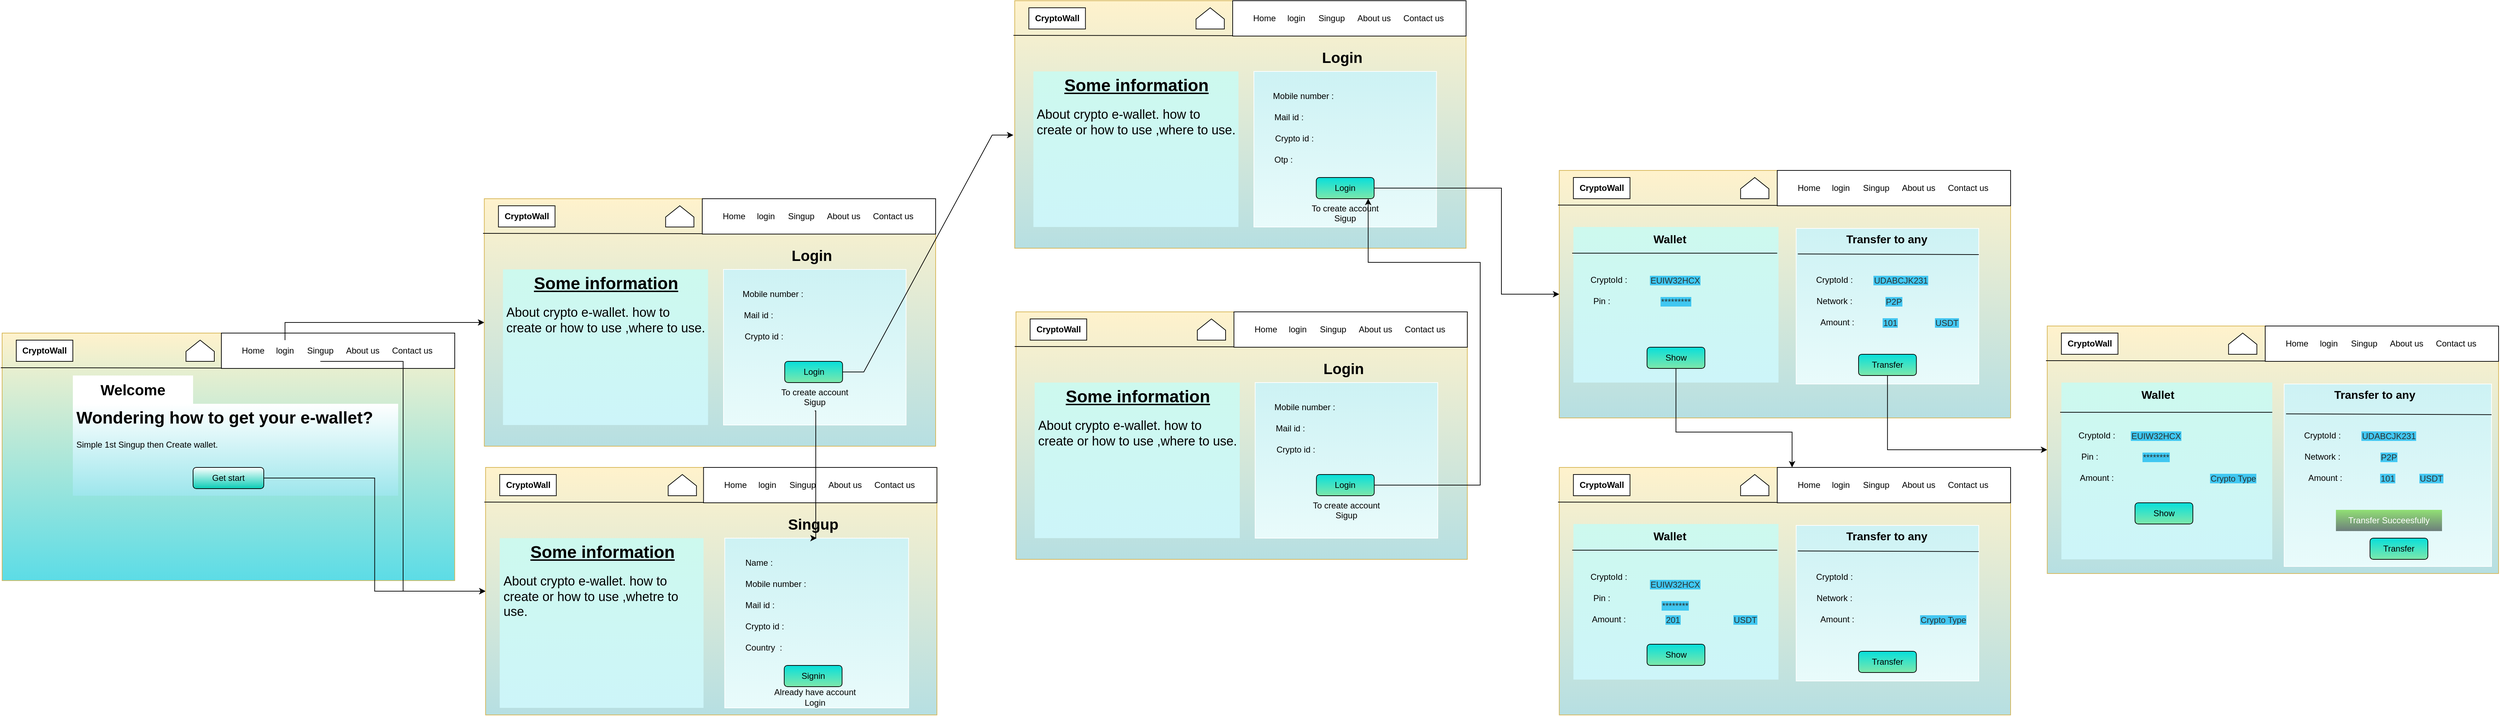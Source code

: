 <mxfile version="21.8.2" type="device">
  <diagram name="Page-1" id="EnGXLHo2R4lTA_jcXcus">
    <mxGraphModel dx="1152" dy="1788" grid="1" gridSize="10" guides="1" tooltips="1" connect="1" arrows="1" fold="1" page="1" pageScale="1" pageWidth="850" pageHeight="1100" background="#ffffff" math="0" shadow="0">
      <root>
        <mxCell id="0" />
        <mxCell id="1" parent="0" />
        <mxCell id="sG9W1Nn58OFG4seVG1Zx-1" value="" style="rounded=0;whiteSpace=wrap;html=1;fillColor=#fff2cc;strokeColor=#d6b656;fontStyle=1;gradientColor=#5cdce6;" parent="1" vertex="1">
          <mxGeometry x="80" y="40" width="640" height="350" as="geometry" />
        </mxCell>
        <mxCell id="sG9W1Nn58OFG4seVG1Zx-2" value="" style="endArrow=none;html=1;rounded=0;exitX=1.003;exitY=0.144;exitDx=0;exitDy=0;exitPerimeter=0;entryX=-0.003;entryY=0.141;entryDx=0;entryDy=0;entryPerimeter=0;" parent="1" edge="1">
          <mxGeometry width="50" height="50" relative="1" as="geometry">
            <mxPoint x="681.8" y="89.96" as="sourcePoint" />
            <mxPoint x="78.2" y="88.94" as="targetPoint" />
          </mxGeometry>
        </mxCell>
        <mxCell id="sG9W1Nn58OFG4seVG1Zx-3" value="" style="rounded=0;html=1;labelBackgroundColor=#96d3ee;" parent="1" vertex="1">
          <mxGeometry x="100" y="50" width="80" height="30" as="geometry" />
        </mxCell>
        <mxCell id="sG9W1Nn58OFG4seVG1Zx-7" value="CryptoWall" style="text;html=1;strokeColor=none;fillColor=none;align=center;verticalAlign=middle;whiteSpace=wrap;rounded=0;fontStyle=1;labelBackgroundColor=none;" parent="1" vertex="1">
          <mxGeometry x="110" y="50" width="60" height="30" as="geometry" />
        </mxCell>
        <mxCell id="sG9W1Nn58OFG4seVG1Zx-19" value="&lt;font style=&quot;font-size: 21px;&quot;&gt;Welcome&lt;/font&gt;" style="text;html=1;strokeColor=none;fillColor=#ffffff;align=center;verticalAlign=middle;whiteSpace=wrap;rounded=0;fontStyle=1" parent="1" vertex="1">
          <mxGeometry x="180" y="100" width="170" height="40" as="geometry" />
        </mxCell>
        <mxCell id="sG9W1Nn58OFG4seVG1Zx-20" value="" style="endArrow=none;html=1;rounded=0;entryX=0;entryY=0;entryDx=0;entryDy=0;exitX=-0.15;exitY=1.333;exitDx=0;exitDy=0;exitPerimeter=0;" parent="1" source="sG9W1Nn58OFG4seVG1Zx-12" target="sG9W1Nn58OFG4seVG1Zx-22" edge="1">
          <mxGeometry width="50" height="50" relative="1" as="geometry">
            <mxPoint x="440" y="190" as="sourcePoint" />
            <mxPoint x="414.4" y="41.05" as="targetPoint" />
          </mxGeometry>
        </mxCell>
        <mxCell id="sG9W1Nn58OFG4seVG1Zx-22" value="" style="rounded=0;whiteSpace=wrap;html=1;" parent="1" vertex="1">
          <mxGeometry x="390" y="40" width="330" height="50" as="geometry" />
        </mxCell>
        <mxCell id="sG9W1Nn58OFG4seVG1Zx-12" value="Home" style="text;html=1;strokeColor=none;fillColor=none;align=center;verticalAlign=middle;whiteSpace=wrap;rounded=0;" parent="1" vertex="1">
          <mxGeometry x="405" y="50" width="60" height="30" as="geometry" />
        </mxCell>
        <mxCell id="mrvA4lwMwm_4txeW7Z3V-27" style="edgeStyle=orthogonalEdgeStyle;rounded=0;orthogonalLoop=1;jettySize=auto;html=1;exitX=0.5;exitY=0;exitDx=0;exitDy=0;entryX=0;entryY=0.5;entryDx=0;entryDy=0;" parent="1" source="sG9W1Nn58OFG4seVG1Zx-5" target="mrvA4lwMwm_4txeW7Z3V-4" edge="1">
          <mxGeometry relative="1" as="geometry" />
        </mxCell>
        <mxCell id="sG9W1Nn58OFG4seVG1Zx-5" value="login" style="text;html=1;strokeColor=none;fillColor=none;align=center;verticalAlign=middle;whiteSpace=wrap;rounded=0;" parent="1" vertex="1">
          <mxGeometry x="450" y="50" width="60" height="30" as="geometry" />
        </mxCell>
        <mxCell id="mrvA4lwMwm_4txeW7Z3V-30" style="edgeStyle=elbowEdgeStyle;rounded=0;orthogonalLoop=1;jettySize=auto;html=1;exitX=0.5;exitY=1;exitDx=0;exitDy=0;entryX=0;entryY=0.5;entryDx=0;entryDy=0;" parent="1" source="sG9W1Nn58OFG4seVG1Zx-6" target="sG9W1Nn58OFG4seVG1Zx-26" edge="1">
          <mxGeometry relative="1" as="geometry" />
        </mxCell>
        <mxCell id="sG9W1Nn58OFG4seVG1Zx-6" value="Singup" style="text;html=1;strokeColor=none;fillColor=none;align=center;verticalAlign=middle;whiteSpace=wrap;rounded=0;" parent="1" vertex="1">
          <mxGeometry x="500" y="50" width="60" height="30" as="geometry" />
        </mxCell>
        <mxCell id="sG9W1Nn58OFG4seVG1Zx-9" value="About us" style="text;html=1;strokeColor=none;fillColor=none;align=center;verticalAlign=middle;whiteSpace=wrap;rounded=0;" parent="1" vertex="1">
          <mxGeometry x="560" y="50" width="60" height="30" as="geometry" />
        </mxCell>
        <mxCell id="sG9W1Nn58OFG4seVG1Zx-11" value="Contact us" style="text;html=1;strokeColor=none;fillColor=none;align=center;verticalAlign=middle;whiteSpace=wrap;rounded=0;" parent="1" vertex="1">
          <mxGeometry x="630" y="50" width="60" height="30" as="geometry" />
        </mxCell>
        <mxCell id="sG9W1Nn58OFG4seVG1Zx-14" value="&lt;h1 style=&quot;border-color: var(--border-color);&quot;&gt;Wondering how to get your e-wallet?&lt;/h1&gt;&lt;div&gt;Simple 1st Singup then Create wallet.&lt;/div&gt;&lt;div&gt;&lt;br&gt;&lt;/div&gt;&lt;div&gt;&lt;span style=&quot;white-space: pre;&quot;&gt;&#x9;&lt;/span&gt;&lt;span style=&quot;white-space: pre;&quot;&gt;&#x9;&lt;/span&gt;&lt;span style=&quot;white-space: pre;&quot;&gt;&#x9;&lt;/span&gt;&lt;span style=&quot;white-space: pre;&quot;&gt;&#x9;&lt;/span&gt;&lt;span style=&quot;white-space: pre;&quot;&gt;&#x9;&lt;/span&gt;&lt;span style=&quot;white-space: pre;&quot;&gt;&#x9;&lt;/span&gt;&lt;br&gt;&lt;/div&gt;" style="text;html=1;spacing=5;spacingTop=-20;whiteSpace=wrap;overflow=hidden;rounded=0;fillColor=default;gradientColor=#9de6ec;" parent="1" vertex="1">
          <mxGeometry x="180" y="140" width="460" height="130" as="geometry" />
        </mxCell>
        <mxCell id="mrvA4lwMwm_4txeW7Z3V-3" style="edgeStyle=orthogonalEdgeStyle;rounded=0;orthogonalLoop=1;jettySize=auto;html=1;exitX=1;exitY=0.5;exitDx=0;exitDy=0;entryX=0;entryY=0.5;entryDx=0;entryDy=0;" parent="1" source="sG9W1Nn58OFG4seVG1Zx-23" target="sG9W1Nn58OFG4seVG1Zx-26" edge="1">
          <mxGeometry relative="1" as="geometry" />
        </mxCell>
        <mxCell id="sG9W1Nn58OFG4seVG1Zx-23" value="Get start" style="rounded=1;whiteSpace=wrap;html=1;gradientColor=#0acdb6;" parent="1" vertex="1">
          <mxGeometry x="350" y="230" width="100" height="30" as="geometry" />
        </mxCell>
        <mxCell id="sG9W1Nn58OFG4seVG1Zx-26" value="" style="rounded=0;whiteSpace=wrap;html=1;fillColor=#fff2cc;strokeColor=#d6b656;fontStyle=1;gradientColor=#b6dfe2;" parent="1" vertex="1">
          <mxGeometry x="763.6" y="230" width="638.2" height="350" as="geometry" />
        </mxCell>
        <mxCell id="sG9W1Nn58OFG4seVG1Zx-27" value="" style="endArrow=none;html=1;rounded=0;exitX=1.003;exitY=0.144;exitDx=0;exitDy=0;exitPerimeter=0;entryX=-0.003;entryY=0.141;entryDx=0;entryDy=0;entryPerimeter=0;" parent="1" edge="1">
          <mxGeometry width="50" height="50" relative="1" as="geometry">
            <mxPoint x="1365.4" y="279.96" as="sourcePoint" />
            <mxPoint x="761.8" y="278.94" as="targetPoint" />
          </mxGeometry>
        </mxCell>
        <mxCell id="sG9W1Nn58OFG4seVG1Zx-28" value="" style="rounded=0;html=1;labelBackgroundColor=#96d3ee;" parent="1" vertex="1">
          <mxGeometry x="783.6" y="240" width="80" height="30" as="geometry" />
        </mxCell>
        <mxCell id="sG9W1Nn58OFG4seVG1Zx-29" value="CryptoWall" style="text;html=1;strokeColor=none;fillColor=none;align=center;verticalAlign=middle;whiteSpace=wrap;rounded=0;fontStyle=1;labelBackgroundColor=none;" parent="1" vertex="1">
          <mxGeometry x="793.6" y="240" width="60" height="30" as="geometry" />
        </mxCell>
        <mxCell id="sG9W1Nn58OFG4seVG1Zx-30" value="&lt;font style=&quot;font-size: 21px;&quot;&gt;Singup&lt;/font&gt;" style="text;html=1;strokeColor=none;fillColor=none;align=center;verticalAlign=middle;whiteSpace=wrap;rounded=0;fontStyle=1;gradientColor=#CCE5FF;" parent="1" vertex="1">
          <mxGeometry x="1161.8" y="290" width="130" height="40" as="geometry" />
        </mxCell>
        <mxCell id="sG9W1Nn58OFG4seVG1Zx-31" value="" style="endArrow=none;html=1;rounded=0;entryX=0;entryY=0;entryDx=0;entryDy=0;exitX=-0.15;exitY=1.333;exitDx=0;exitDy=0;exitPerimeter=0;" parent="1" source="sG9W1Nn58OFG4seVG1Zx-33" target="sG9W1Nn58OFG4seVG1Zx-32" edge="1">
          <mxGeometry width="50" height="50" relative="1" as="geometry">
            <mxPoint x="1121.8" y="380" as="sourcePoint" />
            <mxPoint x="1095.372" y="231.05" as="targetPoint" />
          </mxGeometry>
        </mxCell>
        <mxCell id="sG9W1Nn58OFG4seVG1Zx-32" value="" style="rounded=0;whiteSpace=wrap;html=1;" parent="1" vertex="1">
          <mxGeometry x="1071.8" y="230" width="330" height="50" as="geometry" />
        </mxCell>
        <mxCell id="sG9W1Nn58OFG4seVG1Zx-33" value="Home" style="text;html=1;strokeColor=none;fillColor=none;align=center;verticalAlign=middle;whiteSpace=wrap;rounded=0;" parent="1" vertex="1">
          <mxGeometry x="1086.8" y="240" width="60" height="30" as="geometry" />
        </mxCell>
        <mxCell id="sG9W1Nn58OFG4seVG1Zx-34" value="login" style="text;html=1;strokeColor=none;fillColor=none;align=center;verticalAlign=middle;whiteSpace=wrap;rounded=0;" parent="1" vertex="1">
          <mxGeometry x="1131.8" y="240" width="60" height="30" as="geometry" />
        </mxCell>
        <mxCell id="sG9W1Nn58OFG4seVG1Zx-35" value="Singup" style="text;html=1;strokeColor=none;fillColor=none;align=center;verticalAlign=middle;whiteSpace=wrap;rounded=0;" parent="1" vertex="1">
          <mxGeometry x="1181.8" y="240" width="60" height="30" as="geometry" />
        </mxCell>
        <mxCell id="sG9W1Nn58OFG4seVG1Zx-36" value="About us" style="text;html=1;strokeColor=none;fillColor=none;align=center;verticalAlign=middle;whiteSpace=wrap;rounded=0;" parent="1" vertex="1">
          <mxGeometry x="1241.8" y="240" width="60" height="30" as="geometry" />
        </mxCell>
        <mxCell id="sG9W1Nn58OFG4seVG1Zx-37" value="Contact us" style="text;html=1;strokeColor=none;fillColor=none;align=center;verticalAlign=middle;whiteSpace=wrap;rounded=0;" parent="1" vertex="1">
          <mxGeometry x="1311.8" y="240" width="60" height="30" as="geometry" />
        </mxCell>
        <mxCell id="sG9W1Nn58OFG4seVG1Zx-38" value="&lt;h1 style=&quot;text-align: center; border-color: var(--border-color);&quot;&gt;&lt;u&gt;Some information&lt;/u&gt;&lt;/h1&gt;&lt;div&gt;&lt;font style=&quot;font-size: 18px;&quot;&gt;About crypto e-wallet. how to create or how to use ,whetre to use.&lt;/font&gt;&lt;/div&gt;" style="text;html=1;spacing=5;spacingTop=-20;whiteSpace=wrap;overflow=hidden;rounded=0;fillColor=#cdf9ee;gradientColor=#cdf5f9;align=left;" parent="1" vertex="1">
          <mxGeometry x="783.6" y="330" width="288.2" height="240" as="geometry" />
        </mxCell>
        <mxCell id="sG9W1Nn58OFG4seVG1Zx-41" value="" style="rounded=0;whiteSpace=wrap;html=1;gradientColor=#e9fbfb;fillColor=#cdf2f4;strokeColor=#ffffff;" parent="1" vertex="1">
          <mxGeometry x="1101.8" y="330" width="260" height="240" as="geometry" />
        </mxCell>
        <mxCell id="sG9W1Nn58OFG4seVG1Zx-42" value="Name :" style="text;html=1;strokeColor=none;fillColor=none;align=left;verticalAlign=middle;whiteSpace=wrap;rounded=0;" parent="1" vertex="1">
          <mxGeometry x="1128.6" y="350" width="60" height="30" as="geometry" />
        </mxCell>
        <mxCell id="sG9W1Nn58OFG4seVG1Zx-48" value="Mobile number :" style="text;html=1;strokeColor=none;fillColor=none;align=center;verticalAlign=middle;whiteSpace=wrap;rounded=0;" parent="1" vertex="1">
          <mxGeometry x="1128.6" y="380" width="90" height="30" as="geometry" />
        </mxCell>
        <mxCell id="sG9W1Nn58OFG4seVG1Zx-49" value="Mail id :" style="text;html=1;strokeColor=none;fillColor=none;align=left;verticalAlign=middle;whiteSpace=wrap;rounded=0;" parent="1" vertex="1">
          <mxGeometry x="1128.6" y="410" width="60" height="30" as="geometry" />
        </mxCell>
        <mxCell id="sG9W1Nn58OFG4seVG1Zx-50" value="Crypto id :" style="text;html=1;strokeColor=none;fillColor=none;align=left;verticalAlign=middle;whiteSpace=wrap;rounded=0;" parent="1" vertex="1">
          <mxGeometry x="1128.6" y="440" width="60" height="30" as="geometry" />
        </mxCell>
        <mxCell id="sG9W1Nn58OFG4seVG1Zx-51" value="Country&amp;nbsp; :" style="text;html=1;strokeColor=none;fillColor=none;align=left;verticalAlign=middle;whiteSpace=wrap;rounded=0;" parent="1" vertex="1">
          <mxGeometry x="1128.6" y="470" width="60" height="30" as="geometry" />
        </mxCell>
        <mxCell id="sG9W1Nn58OFG4seVG1Zx-52" value="Signin" style="rounded=1;whiteSpace=wrap;html=1;fillColor=#07dfdb;gradientColor=#7de8ab;" parent="1" vertex="1">
          <mxGeometry x="1185.9" y="510" width="81.8" height="30" as="geometry" />
        </mxCell>
        <mxCell id="mrvA4lwMwm_4txeW7Z3V-1" value="Already have account&lt;br&gt;Login" style="text;html=1;strokeColor=none;fillColor=none;align=center;verticalAlign=middle;whiteSpace=wrap;rounded=0;" parent="1" vertex="1">
          <mxGeometry x="1146.8" y="540" width="165" height="30" as="geometry" />
        </mxCell>
        <mxCell id="mrvA4lwMwm_4txeW7Z3V-4" value="" style="rounded=0;whiteSpace=wrap;html=1;fillColor=#fff2cc;strokeColor=#d6b656;fontStyle=1;gradientColor=#b6dfe2;" parent="1" vertex="1">
          <mxGeometry x="761.8" y="-150" width="638.2" height="350" as="geometry" />
        </mxCell>
        <mxCell id="mrvA4lwMwm_4txeW7Z3V-5" value="" style="endArrow=none;html=1;rounded=0;exitX=1.003;exitY=0.144;exitDx=0;exitDy=0;exitPerimeter=0;entryX=-0.003;entryY=0.141;entryDx=0;entryDy=0;entryPerimeter=0;" parent="1" edge="1">
          <mxGeometry width="50" height="50" relative="1" as="geometry">
            <mxPoint x="1363.6" y="-100.04" as="sourcePoint" />
            <mxPoint x="760" y="-101.06" as="targetPoint" />
          </mxGeometry>
        </mxCell>
        <mxCell id="mrvA4lwMwm_4txeW7Z3V-6" value="" style="rounded=0;html=1;labelBackgroundColor=#96d3ee;" parent="1" vertex="1">
          <mxGeometry x="781.8" y="-140" width="80" height="30" as="geometry" />
        </mxCell>
        <mxCell id="mrvA4lwMwm_4txeW7Z3V-7" value="CryptoWall" style="text;html=1;strokeColor=none;fillColor=none;align=center;verticalAlign=middle;whiteSpace=wrap;rounded=0;fontStyle=1;labelBackgroundColor=none;" parent="1" vertex="1">
          <mxGeometry x="791.8" y="-140" width="60" height="30" as="geometry" />
        </mxCell>
        <mxCell id="mrvA4lwMwm_4txeW7Z3V-8" value="&lt;font style=&quot;font-size: 21px;&quot;&gt;Login&lt;/font&gt;" style="text;html=1;strokeColor=none;fillColor=none;align=center;verticalAlign=middle;whiteSpace=wrap;rounded=0;fontStyle=1;gradientColor=#CCE5FF;" parent="1" vertex="1">
          <mxGeometry x="1160" y="-90" width="130" height="40" as="geometry" />
        </mxCell>
        <mxCell id="mrvA4lwMwm_4txeW7Z3V-9" value="" style="endArrow=none;html=1;rounded=0;entryX=0;entryY=0;entryDx=0;entryDy=0;exitX=-0.15;exitY=1.333;exitDx=0;exitDy=0;exitPerimeter=0;" parent="1" source="mrvA4lwMwm_4txeW7Z3V-11" target="mrvA4lwMwm_4txeW7Z3V-10" edge="1">
          <mxGeometry width="50" height="50" relative="1" as="geometry">
            <mxPoint x="1120" as="sourcePoint" />
            <mxPoint x="1093.572" y="-148.95" as="targetPoint" />
          </mxGeometry>
        </mxCell>
        <mxCell id="mrvA4lwMwm_4txeW7Z3V-10" value="" style="rounded=0;whiteSpace=wrap;html=1;" parent="1" vertex="1">
          <mxGeometry x="1070" y="-150" width="330" height="50" as="geometry" />
        </mxCell>
        <mxCell id="mrvA4lwMwm_4txeW7Z3V-11" value="Home" style="text;html=1;strokeColor=none;fillColor=none;align=center;verticalAlign=middle;whiteSpace=wrap;rounded=0;" parent="1" vertex="1">
          <mxGeometry x="1085" y="-140" width="60" height="30" as="geometry" />
        </mxCell>
        <mxCell id="mrvA4lwMwm_4txeW7Z3V-12" value="login" style="text;html=1;strokeColor=none;fillColor=none;align=center;verticalAlign=middle;whiteSpace=wrap;rounded=0;" parent="1" vertex="1">
          <mxGeometry x="1130" y="-140" width="60" height="30" as="geometry" />
        </mxCell>
        <mxCell id="mrvA4lwMwm_4txeW7Z3V-13" value="Singup" style="text;html=1;strokeColor=none;fillColor=none;align=center;verticalAlign=middle;whiteSpace=wrap;rounded=0;" parent="1" vertex="1">
          <mxGeometry x="1180" y="-140" width="60" height="30" as="geometry" />
        </mxCell>
        <mxCell id="mrvA4lwMwm_4txeW7Z3V-14" value="About us" style="text;html=1;strokeColor=none;fillColor=none;align=center;verticalAlign=middle;whiteSpace=wrap;rounded=0;" parent="1" vertex="1">
          <mxGeometry x="1240" y="-140" width="60" height="30" as="geometry" />
        </mxCell>
        <mxCell id="mrvA4lwMwm_4txeW7Z3V-15" value="Contact us" style="text;html=1;strokeColor=none;fillColor=none;align=center;verticalAlign=middle;whiteSpace=wrap;rounded=0;" parent="1" vertex="1">
          <mxGeometry x="1310" y="-140" width="60" height="30" as="geometry" />
        </mxCell>
        <mxCell id="mrvA4lwMwm_4txeW7Z3V-16" value="&lt;h1 style=&quot;text-align: center; border-color: var(--border-color);&quot;&gt;&lt;u&gt;Some information&lt;/u&gt;&lt;/h1&gt;&lt;div&gt;&lt;font style=&quot;font-size: 18px;&quot;&gt;About crypto e-wallet. how to create or how to use ,where to use.&lt;/font&gt;&lt;/div&gt;" style="text;html=1;spacing=5;spacingTop=-20;whiteSpace=wrap;overflow=hidden;rounded=0;fillColor=#cdf9ee;gradientColor=#cdf5f9;align=left;" parent="1" vertex="1">
          <mxGeometry x="788.2" y="-50" width="290" height="220" as="geometry" />
        </mxCell>
        <mxCell id="mrvA4lwMwm_4txeW7Z3V-17" value="" style="rounded=0;whiteSpace=wrap;html=1;gradientColor=#e9fbfb;fillColor=#cdf2f4;strokeColor=#ffffff;" parent="1" vertex="1">
          <mxGeometry x="1100" y="-50" width="258.2" height="220" as="geometry" />
        </mxCell>
        <mxCell id="mrvA4lwMwm_4txeW7Z3V-19" value="Mobile number :" style="text;html=1;strokeColor=none;fillColor=none;align=center;verticalAlign=middle;whiteSpace=wrap;rounded=0;" parent="1" vertex="1">
          <mxGeometry x="1125" y="-30" width="90" height="30" as="geometry" />
        </mxCell>
        <mxCell id="mrvA4lwMwm_4txeW7Z3V-20" value="Mail id :" style="text;html=1;strokeColor=none;fillColor=none;align=left;verticalAlign=middle;whiteSpace=wrap;rounded=0;" parent="1" vertex="1">
          <mxGeometry x="1126.8" width="60" height="30" as="geometry" />
        </mxCell>
        <mxCell id="mrvA4lwMwm_4txeW7Z3V-21" value="Crypto id :" style="text;html=1;strokeColor=none;fillColor=none;align=left;verticalAlign=middle;whiteSpace=wrap;rounded=0;" parent="1" vertex="1">
          <mxGeometry x="1128.2" y="30" width="60" height="30" as="geometry" />
        </mxCell>
        <mxCell id="mrvA4lwMwm_4txeW7Z3V-23" value="Login" style="rounded=1;whiteSpace=wrap;html=1;fillColor=#07dfdb;gradientColor=#7de8ab;" parent="1" vertex="1">
          <mxGeometry x="1186.6" y="80" width="81.8" height="30" as="geometry" />
        </mxCell>
        <mxCell id="mrvA4lwMwm_4txeW7Z3V-33" style="edgeStyle=elbowEdgeStyle;rounded=0;orthogonalLoop=1;jettySize=auto;html=1;exitX=0.5;exitY=1;exitDx=0;exitDy=0;entryX=0.5;entryY=0;entryDx=0;entryDy=0;" parent="1" source="mrvA4lwMwm_4txeW7Z3V-26" target="sG9W1Nn58OFG4seVG1Zx-41" edge="1">
          <mxGeometry relative="1" as="geometry" />
        </mxCell>
        <mxCell id="mrvA4lwMwm_4txeW7Z3V-26" value="To create account&#xa;Sigup" style="text;align=center;labelBackgroundColor=none;" parent="1" vertex="1">
          <mxGeometry x="1164.1" y="110" width="130" height="40" as="geometry" />
        </mxCell>
        <mxCell id="mrvA4lwMwm_4txeW7Z3V-34" value="" style="shape=loopLimit;whiteSpace=wrap;html=1;size=20;" parent="1" vertex="1">
          <mxGeometry x="1018.2" y="-140" width="40" height="30" as="geometry" />
        </mxCell>
        <mxCell id="mrvA4lwMwm_4txeW7Z3V-35" value="" style="shape=loopLimit;whiteSpace=wrap;html=1;size=20;" parent="1" vertex="1">
          <mxGeometry x="1021.8" y="240" width="40" height="30" as="geometry" />
        </mxCell>
        <mxCell id="mrvA4lwMwm_4txeW7Z3V-36" value="" style="shape=loopLimit;whiteSpace=wrap;html=1;size=20;" parent="1" vertex="1">
          <mxGeometry x="340" y="50" width="40" height="30" as="geometry" />
        </mxCell>
        <mxCell id="mrvA4lwMwm_4txeW7Z3V-38" value="" style="rounded=0;whiteSpace=wrap;html=1;fillColor=#fff2cc;strokeColor=#d6b656;fontStyle=1;gradientColor=#b6dfe2;" parent="1" vertex="1">
          <mxGeometry x="1513.6" y="10" width="638.2" height="350" as="geometry" />
        </mxCell>
        <mxCell id="mrvA4lwMwm_4txeW7Z3V-39" value="" style="endArrow=none;html=1;rounded=0;exitX=1.003;exitY=0.144;exitDx=0;exitDy=0;exitPerimeter=0;entryX=-0.003;entryY=0.141;entryDx=0;entryDy=0;entryPerimeter=0;" parent="1" edge="1">
          <mxGeometry width="50" height="50" relative="1" as="geometry">
            <mxPoint x="2115.4" y="59.96" as="sourcePoint" />
            <mxPoint x="1511.8" y="58.94" as="targetPoint" />
          </mxGeometry>
        </mxCell>
        <mxCell id="mrvA4lwMwm_4txeW7Z3V-40" value="" style="rounded=0;html=1;labelBackgroundColor=#96d3ee;" parent="1" vertex="1">
          <mxGeometry x="1533.6" y="20" width="80" height="30" as="geometry" />
        </mxCell>
        <mxCell id="mrvA4lwMwm_4txeW7Z3V-41" value="CryptoWall" style="text;html=1;strokeColor=none;fillColor=none;align=center;verticalAlign=middle;whiteSpace=wrap;rounded=0;fontStyle=1;labelBackgroundColor=none;" parent="1" vertex="1">
          <mxGeometry x="1543.6" y="20" width="60" height="30" as="geometry" />
        </mxCell>
        <mxCell id="mrvA4lwMwm_4txeW7Z3V-42" value="&lt;font style=&quot;font-size: 21px;&quot;&gt;Login&lt;/font&gt;" style="text;html=1;strokeColor=none;fillColor=none;align=center;verticalAlign=middle;whiteSpace=wrap;rounded=0;fontStyle=1;gradientColor=#CCE5FF;" parent="1" vertex="1">
          <mxGeometry x="1911.8" y="70" width="130" height="40" as="geometry" />
        </mxCell>
        <mxCell id="mrvA4lwMwm_4txeW7Z3V-43" value="" style="endArrow=none;html=1;rounded=0;entryX=0;entryY=0;entryDx=0;entryDy=0;exitX=-0.15;exitY=1.333;exitDx=0;exitDy=0;exitPerimeter=0;" parent="1" source="mrvA4lwMwm_4txeW7Z3V-45" target="mrvA4lwMwm_4txeW7Z3V-44" edge="1">
          <mxGeometry width="50" height="50" relative="1" as="geometry">
            <mxPoint x="1871.8" y="160" as="sourcePoint" />
            <mxPoint x="1845.372" y="11.05" as="targetPoint" />
          </mxGeometry>
        </mxCell>
        <mxCell id="mrvA4lwMwm_4txeW7Z3V-44" value="" style="rounded=0;whiteSpace=wrap;html=1;" parent="1" vertex="1">
          <mxGeometry x="1821.8" y="10" width="330" height="50" as="geometry" />
        </mxCell>
        <mxCell id="mrvA4lwMwm_4txeW7Z3V-45" value="Home" style="text;html=1;strokeColor=none;fillColor=none;align=center;verticalAlign=middle;whiteSpace=wrap;rounded=0;" parent="1" vertex="1">
          <mxGeometry x="1836.8" y="20" width="60" height="30" as="geometry" />
        </mxCell>
        <mxCell id="mrvA4lwMwm_4txeW7Z3V-46" value="login" style="text;html=1;strokeColor=none;fillColor=none;align=center;verticalAlign=middle;whiteSpace=wrap;rounded=0;" parent="1" vertex="1">
          <mxGeometry x="1881.8" y="20" width="60" height="30" as="geometry" />
        </mxCell>
        <mxCell id="mrvA4lwMwm_4txeW7Z3V-47" value="Singup" style="text;html=1;strokeColor=none;fillColor=none;align=center;verticalAlign=middle;whiteSpace=wrap;rounded=0;" parent="1" vertex="1">
          <mxGeometry x="1931.8" y="20" width="60" height="30" as="geometry" />
        </mxCell>
        <mxCell id="mrvA4lwMwm_4txeW7Z3V-48" value="About us" style="text;html=1;strokeColor=none;fillColor=none;align=center;verticalAlign=middle;whiteSpace=wrap;rounded=0;" parent="1" vertex="1">
          <mxGeometry x="1991.8" y="20" width="60" height="30" as="geometry" />
        </mxCell>
        <mxCell id="mrvA4lwMwm_4txeW7Z3V-49" value="Contact us" style="text;html=1;strokeColor=none;fillColor=none;align=center;verticalAlign=middle;whiteSpace=wrap;rounded=0;" parent="1" vertex="1">
          <mxGeometry x="2061.8" y="20" width="60" height="30" as="geometry" />
        </mxCell>
        <mxCell id="mrvA4lwMwm_4txeW7Z3V-50" value="&lt;h1 style=&quot;text-align: center; border-color: var(--border-color);&quot;&gt;&lt;u&gt;Some information&lt;/u&gt;&lt;/h1&gt;&lt;div&gt;&lt;font style=&quot;font-size: 18px;&quot;&gt;About crypto e-wallet. how to create or how to use ,where to use.&lt;/font&gt;&lt;/div&gt;" style="text;html=1;spacing=5;spacingTop=-20;whiteSpace=wrap;overflow=hidden;rounded=0;fillColor=#cdf9ee;gradientColor=#cdf5f9;align=left;" parent="1" vertex="1">
          <mxGeometry x="1540" y="110" width="290" height="220" as="geometry" />
        </mxCell>
        <mxCell id="mrvA4lwMwm_4txeW7Z3V-51" value="" style="rounded=0;whiteSpace=wrap;html=1;gradientColor=#e9fbfb;fillColor=#cdf2f4;strokeColor=#ffffff;" parent="1" vertex="1">
          <mxGeometry x="1851.8" y="110" width="258.2" height="220" as="geometry" />
        </mxCell>
        <mxCell id="mrvA4lwMwm_4txeW7Z3V-52" value="Mobile number :" style="text;html=1;strokeColor=none;fillColor=none;align=center;verticalAlign=middle;whiteSpace=wrap;rounded=0;" parent="1" vertex="1">
          <mxGeometry x="1876.8" y="130" width="90" height="30" as="geometry" />
        </mxCell>
        <mxCell id="mrvA4lwMwm_4txeW7Z3V-53" value="Mail id :" style="text;html=1;strokeColor=none;fillColor=none;align=left;verticalAlign=middle;whiteSpace=wrap;rounded=0;" parent="1" vertex="1">
          <mxGeometry x="1878.6" y="160" width="60" height="30" as="geometry" />
        </mxCell>
        <mxCell id="mrvA4lwMwm_4txeW7Z3V-54" value="Crypto id :" style="text;html=1;strokeColor=none;fillColor=none;align=left;verticalAlign=middle;whiteSpace=wrap;rounded=0;" parent="1" vertex="1">
          <mxGeometry x="1880" y="190" width="60" height="30" as="geometry" />
        </mxCell>
        <mxCell id="mrvA4lwMwm_4txeW7Z3V-55" value="Login" style="rounded=1;whiteSpace=wrap;html=1;fillColor=#07dfdb;gradientColor=#7de8ab;" parent="1" vertex="1">
          <mxGeometry x="1938.4" y="240" width="81.8" height="30" as="geometry" />
        </mxCell>
        <mxCell id="mrvA4lwMwm_4txeW7Z3V-56" value="To create account&#xa;Sigup" style="text;align=center;labelBackgroundColor=none;" parent="1" vertex="1">
          <mxGeometry x="1915.9" y="270" width="130" height="40" as="geometry" />
        </mxCell>
        <mxCell id="mrvA4lwMwm_4txeW7Z3V-57" value="" style="shape=loopLimit;whiteSpace=wrap;html=1;size=20;" parent="1" vertex="1">
          <mxGeometry x="1770" y="20" width="40" height="30" as="geometry" />
        </mxCell>
        <mxCell id="d2HV5iW2DPcCT9V2YL1b-1" value="" style="rounded=0;whiteSpace=wrap;html=1;fillColor=#fff2cc;strokeColor=#d6b656;fontStyle=1;gradientColor=#b6dfe2;" parent="1" vertex="1">
          <mxGeometry x="2281.8" y="-190" width="638.2" height="350" as="geometry" />
        </mxCell>
        <mxCell id="d2HV5iW2DPcCT9V2YL1b-2" value="" style="endArrow=none;html=1;rounded=0;exitX=1.003;exitY=0.144;exitDx=0;exitDy=0;exitPerimeter=0;entryX=-0.003;entryY=0.141;entryDx=0;entryDy=0;entryPerimeter=0;" parent="1" edge="1">
          <mxGeometry width="50" height="50" relative="1" as="geometry">
            <mxPoint x="2883.6" y="-140.04" as="sourcePoint" />
            <mxPoint x="2280" y="-141.06" as="targetPoint" />
          </mxGeometry>
        </mxCell>
        <mxCell id="d2HV5iW2DPcCT9V2YL1b-3" value="" style="rounded=0;html=1;labelBackgroundColor=#96d3ee;" parent="1" vertex="1">
          <mxGeometry x="2301.8" y="-180" width="80" height="30" as="geometry" />
        </mxCell>
        <mxCell id="d2HV5iW2DPcCT9V2YL1b-4" value="CryptoWall" style="text;html=1;strokeColor=none;fillColor=none;align=center;verticalAlign=middle;whiteSpace=wrap;rounded=0;fontStyle=1;labelBackgroundColor=none;" parent="1" vertex="1">
          <mxGeometry x="2311.8" y="-180" width="60" height="30" as="geometry" />
        </mxCell>
        <mxCell id="d2HV5iW2DPcCT9V2YL1b-6" value="" style="endArrow=none;html=1;rounded=0;entryX=0;entryY=0;entryDx=0;entryDy=0;exitX=-0.15;exitY=1.333;exitDx=0;exitDy=0;exitPerimeter=0;" parent="1" source="d2HV5iW2DPcCT9V2YL1b-8" target="d2HV5iW2DPcCT9V2YL1b-7" edge="1">
          <mxGeometry width="50" height="50" relative="1" as="geometry">
            <mxPoint x="2640" y="-40" as="sourcePoint" />
            <mxPoint x="2613.572" y="-188.95" as="targetPoint" />
          </mxGeometry>
        </mxCell>
        <mxCell id="d2HV5iW2DPcCT9V2YL1b-7" value="" style="rounded=0;whiteSpace=wrap;html=1;" parent="1" vertex="1">
          <mxGeometry x="2590" y="-190" width="330" height="50" as="geometry" />
        </mxCell>
        <mxCell id="d2HV5iW2DPcCT9V2YL1b-8" value="Home" style="text;html=1;strokeColor=none;fillColor=none;align=center;verticalAlign=middle;whiteSpace=wrap;rounded=0;" parent="1" vertex="1">
          <mxGeometry x="2605" y="-180" width="60" height="30" as="geometry" />
        </mxCell>
        <mxCell id="d2HV5iW2DPcCT9V2YL1b-9" value="login" style="text;html=1;strokeColor=none;fillColor=none;align=center;verticalAlign=middle;whiteSpace=wrap;rounded=0;" parent="1" vertex="1">
          <mxGeometry x="2650" y="-180" width="60" height="30" as="geometry" />
        </mxCell>
        <mxCell id="d2HV5iW2DPcCT9V2YL1b-10" value="Singup" style="text;html=1;strokeColor=none;fillColor=none;align=center;verticalAlign=middle;whiteSpace=wrap;rounded=0;" parent="1" vertex="1">
          <mxGeometry x="2700" y="-180" width="60" height="30" as="geometry" />
        </mxCell>
        <mxCell id="d2HV5iW2DPcCT9V2YL1b-11" value="About us" style="text;html=1;strokeColor=none;fillColor=none;align=center;verticalAlign=middle;whiteSpace=wrap;rounded=0;" parent="1" vertex="1">
          <mxGeometry x="2760" y="-180" width="60" height="30" as="geometry" />
        </mxCell>
        <mxCell id="d2HV5iW2DPcCT9V2YL1b-12" value="Contact us" style="text;html=1;strokeColor=none;fillColor=none;align=center;verticalAlign=middle;whiteSpace=wrap;rounded=0;" parent="1" vertex="1">
          <mxGeometry x="2830" y="-180" width="60" height="30" as="geometry" />
        </mxCell>
        <mxCell id="d2HV5iW2DPcCT9V2YL1b-13" value="&lt;h1 style=&quot;text-align: center; border-color: var(--border-color);&quot;&gt;&lt;br&gt;&lt;/h1&gt;" style="text;html=1;spacing=5;spacingTop=-20;whiteSpace=wrap;overflow=hidden;rounded=0;fillColor=#cdf9ee;gradientColor=#cdf5f9;align=left;" parent="1" vertex="1">
          <mxGeometry x="2301.8" y="-110" width="290" height="220" as="geometry" />
        </mxCell>
        <mxCell id="d2HV5iW2DPcCT9V2YL1b-14" value="" style="rounded=0;whiteSpace=wrap;html=1;gradientColor=#e9fbfb;fillColor=#cdf2f4;strokeColor=#ffffff;" parent="1" vertex="1">
          <mxGeometry x="2616.8" y="-108" width="258.2" height="220" as="geometry" />
        </mxCell>
        <mxCell id="ETBMIqMaUtcxecibXrH7-80" style="edgeStyle=orthogonalEdgeStyle;rounded=0;orthogonalLoop=1;jettySize=auto;html=1;exitX=0.5;exitY=1;exitDx=0;exitDy=0;entryX=0;entryY=0.5;entryDx=0;entryDy=0;" edge="1" parent="1" source="d2HV5iW2DPcCT9V2YL1b-18" target="ETBMIqMaUtcxecibXrH7-33">
          <mxGeometry relative="1" as="geometry" />
        </mxCell>
        <mxCell id="d2HV5iW2DPcCT9V2YL1b-18" value="Transfer" style="rounded=1;whiteSpace=wrap;html=1;fillColor=#07dfdb;gradientColor=#7de8ab;" parent="1" vertex="1">
          <mxGeometry x="2705" y="70" width="81.8" height="30" as="geometry" />
        </mxCell>
        <mxCell id="d2HV5iW2DPcCT9V2YL1b-20" value="" style="shape=loopLimit;whiteSpace=wrap;html=1;size=20;" parent="1" vertex="1">
          <mxGeometry x="2538.2" y="-180" width="40" height="30" as="geometry" />
        </mxCell>
        <mxCell id="d2HV5iW2DPcCT9V2YL1b-21" value="" style="endArrow=none;html=1;rounded=0;exitX=-0.006;exitY=0.168;exitDx=0;exitDy=0;exitPerimeter=0;" parent="1" source="d2HV5iW2DPcCT9V2YL1b-13" edge="1">
          <mxGeometry width="50" height="50" relative="1" as="geometry">
            <mxPoint x="2560" y="-30" as="sourcePoint" />
            <mxPoint x="2590" y="-73" as="targetPoint" />
          </mxGeometry>
        </mxCell>
        <mxCell id="d2HV5iW2DPcCT9V2YL1b-22" value="" style="endArrow=none;html=1;rounded=0;exitX=0.009;exitY=0.164;exitDx=0;exitDy=0;exitPerimeter=0;entryX=1;entryY=0.168;entryDx=0;entryDy=0;entryPerimeter=0;" parent="1" source="d2HV5iW2DPcCT9V2YL1b-14" target="d2HV5iW2DPcCT9V2YL1b-14" edge="1">
          <mxGeometry width="50" height="50" relative="1" as="geometry">
            <mxPoint x="2560" y="-30" as="sourcePoint" />
            <mxPoint x="2870" y="-74" as="targetPoint" />
          </mxGeometry>
        </mxCell>
        <mxCell id="d2HV5iW2DPcCT9V2YL1b-23" value="&lt;b&gt;&lt;font style=&quot;font-size: 16px;&quot;&gt;Wallet&lt;/font&gt;&lt;/b&gt;" style="text;html=1;strokeColor=none;fillColor=none;align=left;verticalAlign=middle;whiteSpace=wrap;rounded=0;" parent="1" vertex="1">
          <mxGeometry x="2412.7" y="-108" width="68.2" height="30" as="geometry" />
        </mxCell>
        <mxCell id="d2HV5iW2DPcCT9V2YL1b-25" value="&lt;b&gt;&lt;font style=&quot;font-size: 16px;&quot;&gt;Transfer to any&lt;/font&gt;&lt;/b&gt;" style="text;html=1;strokeColor=none;fillColor=none;align=center;verticalAlign=middle;whiteSpace=wrap;rounded=0;" parent="1" vertex="1">
          <mxGeometry x="2620" y="-108" width="250" height="30" as="geometry" />
        </mxCell>
        <mxCell id="d2HV5iW2DPcCT9V2YL1b-28" value="CryptoId :" style="text;html=1;strokeColor=none;fillColor=none;align=center;verticalAlign=middle;whiteSpace=wrap;rounded=0;" parent="1" vertex="1">
          <mxGeometry x="2631.8" y="-50" width="78.2" height="30" as="geometry" />
        </mxCell>
        <mxCell id="d2HV5iW2DPcCT9V2YL1b-31" value="Network :" style="text;html=1;strokeColor=none;fillColor=none;align=center;verticalAlign=middle;whiteSpace=wrap;rounded=0;" parent="1" vertex="1">
          <mxGeometry x="2640.9" y="-20" width="60" height="30" as="geometry" />
        </mxCell>
        <mxCell id="d2HV5iW2DPcCT9V2YL1b-32" value="CryptoId :" style="text;html=1;strokeColor=none;fillColor=none;align=center;verticalAlign=middle;whiteSpace=wrap;rounded=0;" parent="1" vertex="1">
          <mxGeometry x="2321.8" y="-50" width="60" height="30" as="geometry" />
        </mxCell>
        <mxCell id="d2HV5iW2DPcCT9V2YL1b-33" value="Pin :" style="text;html=1;strokeColor=none;fillColor=none;align=center;verticalAlign=middle;whiteSpace=wrap;rounded=0;" parent="1" vertex="1">
          <mxGeometry x="2311.8" y="-20" width="60" height="30" as="geometry" />
        </mxCell>
        <mxCell id="ETBMIqMaUtcxecibXrH7-32" style="edgeStyle=orthogonalEdgeStyle;rounded=0;orthogonalLoop=1;jettySize=auto;html=1;exitX=0.5;exitY=1;exitDx=0;exitDy=0;" edge="1" parent="1" source="d2HV5iW2DPcCT9V2YL1b-34" target="ETBMIqMaUtcxecibXrH7-1">
          <mxGeometry relative="1" as="geometry">
            <Array as="points">
              <mxPoint x="2447" y="180" />
              <mxPoint x="2611" y="180" />
            </Array>
          </mxGeometry>
        </mxCell>
        <mxCell id="d2HV5iW2DPcCT9V2YL1b-34" value="Show" style="rounded=1;whiteSpace=wrap;html=1;fillColor=#07dfdb;gradientColor=#7de8ab;" parent="1" vertex="1">
          <mxGeometry x="2405.9" y="60" width="81.8" height="30" as="geometry" />
        </mxCell>
        <mxCell id="d2HV5iW2DPcCT9V2YL1b-35" value="" style="rounded=0;whiteSpace=wrap;html=1;fillColor=#fff2cc;strokeColor=#d6b656;fontStyle=1;gradientColor=#b6dfe2;" parent="1" vertex="1">
          <mxGeometry x="1511.8" y="-430" width="638.2" height="350" as="geometry" />
        </mxCell>
        <mxCell id="d2HV5iW2DPcCT9V2YL1b-36" value="" style="endArrow=none;html=1;rounded=0;exitX=1.003;exitY=0.144;exitDx=0;exitDy=0;exitPerimeter=0;entryX=-0.003;entryY=0.141;entryDx=0;entryDy=0;entryPerimeter=0;" parent="1" edge="1">
          <mxGeometry width="50" height="50" relative="1" as="geometry">
            <mxPoint x="2113.6" y="-380.04" as="sourcePoint" />
            <mxPoint x="1510" y="-381.06" as="targetPoint" />
          </mxGeometry>
        </mxCell>
        <mxCell id="d2HV5iW2DPcCT9V2YL1b-37" value="" style="rounded=0;html=1;labelBackgroundColor=#96d3ee;" parent="1" vertex="1">
          <mxGeometry x="1531.8" y="-420" width="80" height="30" as="geometry" />
        </mxCell>
        <mxCell id="d2HV5iW2DPcCT9V2YL1b-38" value="CryptoWall" style="text;html=1;strokeColor=none;fillColor=none;align=center;verticalAlign=middle;whiteSpace=wrap;rounded=0;fontStyle=1;labelBackgroundColor=none;" parent="1" vertex="1">
          <mxGeometry x="1541.8" y="-420" width="60" height="30" as="geometry" />
        </mxCell>
        <mxCell id="d2HV5iW2DPcCT9V2YL1b-39" value="&lt;font style=&quot;font-size: 21px;&quot;&gt;Login&lt;/font&gt;" style="text;html=1;strokeColor=none;fillColor=none;align=center;verticalAlign=middle;whiteSpace=wrap;rounded=0;fontStyle=1;gradientColor=#CCE5FF;" parent="1" vertex="1">
          <mxGeometry x="1910" y="-370" width="130" height="40" as="geometry" />
        </mxCell>
        <mxCell id="d2HV5iW2DPcCT9V2YL1b-40" value="" style="endArrow=none;html=1;rounded=0;entryX=0;entryY=0;entryDx=0;entryDy=0;exitX=-0.15;exitY=1.333;exitDx=0;exitDy=0;exitPerimeter=0;" parent="1" source="d2HV5iW2DPcCT9V2YL1b-42" target="d2HV5iW2DPcCT9V2YL1b-41" edge="1">
          <mxGeometry width="50" height="50" relative="1" as="geometry">
            <mxPoint x="1870" y="-280" as="sourcePoint" />
            <mxPoint x="1843.572" y="-428.95" as="targetPoint" />
          </mxGeometry>
        </mxCell>
        <mxCell id="d2HV5iW2DPcCT9V2YL1b-41" value="" style="rounded=0;whiteSpace=wrap;html=1;" parent="1" vertex="1">
          <mxGeometry x="1820" y="-430" width="330" height="50" as="geometry" />
        </mxCell>
        <mxCell id="d2HV5iW2DPcCT9V2YL1b-42" value="Home" style="text;html=1;strokeColor=none;fillColor=none;align=center;verticalAlign=middle;whiteSpace=wrap;rounded=0;" parent="1" vertex="1">
          <mxGeometry x="1835" y="-420" width="60" height="30" as="geometry" />
        </mxCell>
        <mxCell id="d2HV5iW2DPcCT9V2YL1b-43" value="login" style="text;html=1;strokeColor=none;fillColor=none;align=center;verticalAlign=middle;whiteSpace=wrap;rounded=0;" parent="1" vertex="1">
          <mxGeometry x="1880" y="-420" width="60" height="30" as="geometry" />
        </mxCell>
        <mxCell id="d2HV5iW2DPcCT9V2YL1b-44" value="Singup" style="text;html=1;strokeColor=none;fillColor=none;align=center;verticalAlign=middle;whiteSpace=wrap;rounded=0;" parent="1" vertex="1">
          <mxGeometry x="1930" y="-420" width="60" height="30" as="geometry" />
        </mxCell>
        <mxCell id="d2HV5iW2DPcCT9V2YL1b-45" value="About us" style="text;html=1;strokeColor=none;fillColor=none;align=center;verticalAlign=middle;whiteSpace=wrap;rounded=0;" parent="1" vertex="1">
          <mxGeometry x="1990" y="-420" width="60" height="30" as="geometry" />
        </mxCell>
        <mxCell id="d2HV5iW2DPcCT9V2YL1b-46" value="Contact us" style="text;html=1;strokeColor=none;fillColor=none;align=center;verticalAlign=middle;whiteSpace=wrap;rounded=0;" parent="1" vertex="1">
          <mxGeometry x="2060" y="-420" width="60" height="30" as="geometry" />
        </mxCell>
        <mxCell id="d2HV5iW2DPcCT9V2YL1b-47" value="&lt;h1 style=&quot;text-align: center; border-color: var(--border-color);&quot;&gt;&lt;u&gt;Some information&lt;/u&gt;&lt;/h1&gt;&lt;div&gt;&lt;font style=&quot;font-size: 18px;&quot;&gt;About crypto e-wallet. how to create or how to use ,where to use.&lt;/font&gt;&lt;/div&gt;" style="text;html=1;spacing=5;spacingTop=-20;whiteSpace=wrap;overflow=hidden;rounded=0;fillColor=#cdf9ee;gradientColor=#cdf5f9;align=left;" parent="1" vertex="1">
          <mxGeometry x="1538.2" y="-330" width="290" height="220" as="geometry" />
        </mxCell>
        <mxCell id="d2HV5iW2DPcCT9V2YL1b-48" value="" style="rounded=0;whiteSpace=wrap;html=1;gradientColor=#e9fbfb;fillColor=#cdf2f4;strokeColor=#ffffff;" parent="1" vertex="1">
          <mxGeometry x="1850" y="-330" width="258.2" height="220" as="geometry" />
        </mxCell>
        <mxCell id="d2HV5iW2DPcCT9V2YL1b-49" value="Mobile number :" style="text;html=1;strokeColor=none;fillColor=none;align=center;verticalAlign=middle;whiteSpace=wrap;rounded=0;" parent="1" vertex="1">
          <mxGeometry x="1875" y="-310" width="90" height="30" as="geometry" />
        </mxCell>
        <mxCell id="d2HV5iW2DPcCT9V2YL1b-50" value="Mail id :" style="text;html=1;strokeColor=none;fillColor=none;align=left;verticalAlign=middle;whiteSpace=wrap;rounded=0;" parent="1" vertex="1">
          <mxGeometry x="1876.8" y="-280" width="60" height="30" as="geometry" />
        </mxCell>
        <mxCell id="d2HV5iW2DPcCT9V2YL1b-51" value="Crypto id :" style="text;html=1;strokeColor=none;fillColor=none;align=left;verticalAlign=middle;whiteSpace=wrap;rounded=0;" parent="1" vertex="1">
          <mxGeometry x="1878.2" y="-250" width="60" height="30" as="geometry" />
        </mxCell>
        <mxCell id="ETBMIqMaUtcxecibXrH7-81" style="edgeStyle=orthogonalEdgeStyle;rounded=0;orthogonalLoop=1;jettySize=auto;html=1;exitX=1;exitY=0.5;exitDx=0;exitDy=0;" edge="1" parent="1" source="d2HV5iW2DPcCT9V2YL1b-52" target="d2HV5iW2DPcCT9V2YL1b-1">
          <mxGeometry relative="1" as="geometry">
            <Array as="points">
              <mxPoint x="2200" y="-165" />
              <mxPoint x="2200" y="-15" />
            </Array>
          </mxGeometry>
        </mxCell>
        <mxCell id="d2HV5iW2DPcCT9V2YL1b-52" value="Login" style="rounded=1;whiteSpace=wrap;html=1;fillColor=#07dfdb;gradientColor=#7de8ab;" parent="1" vertex="1">
          <mxGeometry x="1938.2" y="-180" width="81.8" height="30" as="geometry" />
        </mxCell>
        <mxCell id="d2HV5iW2DPcCT9V2YL1b-53" value="To create account&#xa;Sigup" style="text;align=center;labelBackgroundColor=none;" parent="1" vertex="1">
          <mxGeometry x="1914.1" y="-150" width="130" height="40" as="geometry" />
        </mxCell>
        <mxCell id="d2HV5iW2DPcCT9V2YL1b-54" value="" style="shape=loopLimit;whiteSpace=wrap;html=1;size=20;" parent="1" vertex="1">
          <mxGeometry x="1768.2" y="-420" width="40" height="30" as="geometry" />
        </mxCell>
        <mxCell id="d2HV5iW2DPcCT9V2YL1b-55" value="Otp :" style="text;html=1;strokeColor=none;fillColor=none;align=left;verticalAlign=middle;whiteSpace=wrap;rounded=0;" parent="1" vertex="1">
          <mxGeometry x="1876.8" y="-220" width="60" height="30" as="geometry" />
        </mxCell>
        <mxCell id="d2HV5iW2DPcCT9V2YL1b-57" style="edgeStyle=orthogonalEdgeStyle;rounded=0;orthogonalLoop=1;jettySize=auto;html=1;exitX=1;exitY=0.5;exitDx=0;exitDy=0;entryX=0.75;entryY=0;entryDx=0;entryDy=0;" parent="1" source="mrvA4lwMwm_4txeW7Z3V-55" target="d2HV5iW2DPcCT9V2YL1b-53" edge="1">
          <mxGeometry relative="1" as="geometry">
            <mxPoint x="2180" y="-208" as="targetPoint" />
            <Array as="points">
              <mxPoint x="2170" y="255" />
              <mxPoint x="2170" y="-60" />
              <mxPoint x="2012" y="-60" />
            </Array>
          </mxGeometry>
        </mxCell>
        <mxCell id="d2HV5iW2DPcCT9V2YL1b-60" style="edgeStyle=entityRelationEdgeStyle;rounded=0;orthogonalLoop=1;jettySize=auto;html=1;exitX=1;exitY=0.5;exitDx=0;exitDy=0;entryX=-0.003;entryY=0.543;entryDx=0;entryDy=0;entryPerimeter=0;" parent="1" source="mrvA4lwMwm_4txeW7Z3V-23" target="d2HV5iW2DPcCT9V2YL1b-35" edge="1">
          <mxGeometry relative="1" as="geometry" />
        </mxCell>
        <mxCell id="d2HV5iW2DPcCT9V2YL1b-85" value="Amount :" style="text;html=1;strokeColor=none;fillColor=none;align=center;verticalAlign=middle;whiteSpace=wrap;rounded=0;" parent="1" vertex="1">
          <mxGeometry x="2645" y="10" width="60" height="30" as="geometry" />
        </mxCell>
        <mxCell id="ETBMIqMaUtcxecibXrH7-1" value="" style="rounded=0;whiteSpace=wrap;html=1;fillColor=#fff2cc;strokeColor=#d6b656;fontStyle=1;gradientColor=#b6dfe2;" vertex="1" parent="1">
          <mxGeometry x="2281.8" y="230" width="638.2" height="350" as="geometry" />
        </mxCell>
        <mxCell id="ETBMIqMaUtcxecibXrH7-2" value="" style="endArrow=none;html=1;rounded=0;exitX=1.003;exitY=0.144;exitDx=0;exitDy=0;exitPerimeter=0;entryX=-0.003;entryY=0.141;entryDx=0;entryDy=0;entryPerimeter=0;" edge="1" parent="1">
          <mxGeometry width="50" height="50" relative="1" as="geometry">
            <mxPoint x="2883.6" y="279.96" as="sourcePoint" />
            <mxPoint x="2280" y="278.94" as="targetPoint" />
          </mxGeometry>
        </mxCell>
        <mxCell id="ETBMIqMaUtcxecibXrH7-3" value="" style="rounded=0;html=1;labelBackgroundColor=#96d3ee;" vertex="1" parent="1">
          <mxGeometry x="2301.8" y="240" width="80" height="30" as="geometry" />
        </mxCell>
        <mxCell id="ETBMIqMaUtcxecibXrH7-4" value="CryptoWall" style="text;html=1;strokeColor=none;fillColor=none;align=center;verticalAlign=middle;whiteSpace=wrap;rounded=0;fontStyle=1;labelBackgroundColor=none;" vertex="1" parent="1">
          <mxGeometry x="2311.8" y="240" width="60" height="30" as="geometry" />
        </mxCell>
        <mxCell id="ETBMIqMaUtcxecibXrH7-5" value="" style="endArrow=none;html=1;rounded=0;entryX=0;entryY=0;entryDx=0;entryDy=0;exitX=-0.15;exitY=1.333;exitDx=0;exitDy=0;exitPerimeter=0;" edge="1" parent="1" source="ETBMIqMaUtcxecibXrH7-7" target="ETBMIqMaUtcxecibXrH7-6">
          <mxGeometry width="50" height="50" relative="1" as="geometry">
            <mxPoint x="2640" y="380" as="sourcePoint" />
            <mxPoint x="2613.572" y="231.05" as="targetPoint" />
          </mxGeometry>
        </mxCell>
        <mxCell id="ETBMIqMaUtcxecibXrH7-6" value="" style="rounded=0;whiteSpace=wrap;html=1;" vertex="1" parent="1">
          <mxGeometry x="2590" y="230" width="330" height="50" as="geometry" />
        </mxCell>
        <mxCell id="ETBMIqMaUtcxecibXrH7-7" value="Home" style="text;html=1;strokeColor=none;fillColor=none;align=center;verticalAlign=middle;whiteSpace=wrap;rounded=0;" vertex="1" parent="1">
          <mxGeometry x="2605" y="240" width="60" height="30" as="geometry" />
        </mxCell>
        <mxCell id="ETBMIqMaUtcxecibXrH7-8" value="login" style="text;html=1;strokeColor=none;fillColor=none;align=center;verticalAlign=middle;whiteSpace=wrap;rounded=0;" vertex="1" parent="1">
          <mxGeometry x="2650" y="240" width="60" height="30" as="geometry" />
        </mxCell>
        <mxCell id="ETBMIqMaUtcxecibXrH7-9" value="Singup" style="text;html=1;strokeColor=none;fillColor=none;align=center;verticalAlign=middle;whiteSpace=wrap;rounded=0;" vertex="1" parent="1">
          <mxGeometry x="2700" y="240" width="60" height="30" as="geometry" />
        </mxCell>
        <mxCell id="ETBMIqMaUtcxecibXrH7-10" value="About us" style="text;html=1;strokeColor=none;fillColor=none;align=center;verticalAlign=middle;whiteSpace=wrap;rounded=0;" vertex="1" parent="1">
          <mxGeometry x="2760" y="240" width="60" height="30" as="geometry" />
        </mxCell>
        <mxCell id="ETBMIqMaUtcxecibXrH7-11" value="Contact us" style="text;html=1;strokeColor=none;fillColor=none;align=center;verticalAlign=middle;whiteSpace=wrap;rounded=0;" vertex="1" parent="1">
          <mxGeometry x="2830" y="240" width="60" height="30" as="geometry" />
        </mxCell>
        <mxCell id="ETBMIqMaUtcxecibXrH7-12" value="&lt;h1 style=&quot;text-align: center; border-color: var(--border-color);&quot;&gt;&lt;br&gt;&lt;/h1&gt;" style="text;html=1;spacing=5;spacingTop=-20;whiteSpace=wrap;overflow=hidden;rounded=0;fillColor=#cdf9ee;gradientColor=#cdf5f9;align=left;" vertex="1" parent="1">
          <mxGeometry x="2301.8" y="310" width="290" height="220" as="geometry" />
        </mxCell>
        <mxCell id="ETBMIqMaUtcxecibXrH7-13" value="" style="rounded=0;whiteSpace=wrap;html=1;gradientColor=#e9fbfb;fillColor=#cdf2f4;strokeColor=#ffffff;" vertex="1" parent="1">
          <mxGeometry x="2616.8" y="312" width="258.2" height="220" as="geometry" />
        </mxCell>
        <mxCell id="ETBMIqMaUtcxecibXrH7-14" value="Transfer" style="rounded=1;whiteSpace=wrap;html=1;fillColor=#07dfdb;gradientColor=#7de8ab;" vertex="1" parent="1">
          <mxGeometry x="2705" y="490" width="81.8" height="30" as="geometry" />
        </mxCell>
        <mxCell id="ETBMIqMaUtcxecibXrH7-15" value="" style="shape=loopLimit;whiteSpace=wrap;html=1;size=20;" vertex="1" parent="1">
          <mxGeometry x="2538.2" y="240" width="40" height="30" as="geometry" />
        </mxCell>
        <mxCell id="ETBMIqMaUtcxecibXrH7-16" value="" style="endArrow=none;html=1;rounded=0;exitX=-0.006;exitY=0.168;exitDx=0;exitDy=0;exitPerimeter=0;" edge="1" parent="1" source="ETBMIqMaUtcxecibXrH7-12">
          <mxGeometry width="50" height="50" relative="1" as="geometry">
            <mxPoint x="2560" y="390" as="sourcePoint" />
            <mxPoint x="2590" y="347" as="targetPoint" />
          </mxGeometry>
        </mxCell>
        <mxCell id="ETBMIqMaUtcxecibXrH7-17" value="" style="endArrow=none;html=1;rounded=0;exitX=0.009;exitY=0.164;exitDx=0;exitDy=0;exitPerimeter=0;entryX=1;entryY=0.168;entryDx=0;entryDy=0;entryPerimeter=0;" edge="1" parent="1" source="ETBMIqMaUtcxecibXrH7-13" target="ETBMIqMaUtcxecibXrH7-13">
          <mxGeometry width="50" height="50" relative="1" as="geometry">
            <mxPoint x="2560" y="390" as="sourcePoint" />
            <mxPoint x="2870" y="346" as="targetPoint" />
          </mxGeometry>
        </mxCell>
        <mxCell id="ETBMIqMaUtcxecibXrH7-18" value="&lt;b&gt;&lt;font style=&quot;font-size: 16px;&quot;&gt;Wallet&lt;/font&gt;&lt;/b&gt;" style="text;html=1;strokeColor=none;fillColor=none;align=left;verticalAlign=middle;whiteSpace=wrap;rounded=0;" vertex="1" parent="1">
          <mxGeometry x="2412.7" y="312" width="68.2" height="30" as="geometry" />
        </mxCell>
        <mxCell id="ETBMIqMaUtcxecibXrH7-19" value="&lt;b&gt;&lt;font style=&quot;font-size: 16px;&quot;&gt;Transfer to any&lt;/font&gt;&lt;/b&gt;" style="text;html=1;strokeColor=none;fillColor=none;align=center;verticalAlign=middle;whiteSpace=wrap;rounded=0;" vertex="1" parent="1">
          <mxGeometry x="2620" y="312" width="250" height="30" as="geometry" />
        </mxCell>
        <mxCell id="ETBMIqMaUtcxecibXrH7-20" value="CryptoId :" style="text;html=1;strokeColor=none;fillColor=none;align=center;verticalAlign=middle;whiteSpace=wrap;rounded=0;" vertex="1" parent="1">
          <mxGeometry x="2631.8" y="370" width="78.2" height="30" as="geometry" />
        </mxCell>
        <mxCell id="ETBMIqMaUtcxecibXrH7-21" value="Network :" style="text;html=1;strokeColor=none;fillColor=none;align=center;verticalAlign=middle;whiteSpace=wrap;rounded=0;" vertex="1" parent="1">
          <mxGeometry x="2640.9" y="400" width="60" height="30" as="geometry" />
        </mxCell>
        <mxCell id="ETBMIqMaUtcxecibXrH7-22" value="CryptoId :" style="text;html=1;strokeColor=none;fillColor=none;align=center;verticalAlign=middle;whiteSpace=wrap;rounded=0;" vertex="1" parent="1">
          <mxGeometry x="2321.8" y="370" width="60" height="30" as="geometry" />
        </mxCell>
        <mxCell id="ETBMIqMaUtcxecibXrH7-23" value="Pin :" style="text;html=1;strokeColor=none;fillColor=none;align=center;verticalAlign=middle;whiteSpace=wrap;rounded=0;" vertex="1" parent="1">
          <mxGeometry x="2311.8" y="400" width="60" height="30" as="geometry" />
        </mxCell>
        <mxCell id="ETBMIqMaUtcxecibXrH7-24" value="Show" style="rounded=1;whiteSpace=wrap;html=1;fillColor=#07dfdb;gradientColor=#7de8ab;" vertex="1" parent="1">
          <mxGeometry x="2405.9" y="480" width="81.8" height="30" as="geometry" />
        </mxCell>
        <mxCell id="ETBMIqMaUtcxecibXrH7-25" value="Amount :" style="text;html=1;strokeColor=none;fillColor=none;align=center;verticalAlign=middle;whiteSpace=wrap;rounded=0;" vertex="1" parent="1">
          <mxGeometry x="2645" y="430" width="60" height="30" as="geometry" />
        </mxCell>
        <mxCell id="ETBMIqMaUtcxecibXrH7-26" value="Crypto Type" style="text;strokeColor=none;fillColor=none;align=center;verticalAlign=middle;rounded=0;labelBackgroundColor=#1ebcf1;spacing=3;spacingTop=0;spacingBottom=0;textOpacity=80;" vertex="1" parent="1">
          <mxGeometry x="2780" y="430" width="90" height="30" as="geometry" />
        </mxCell>
        <mxCell id="ETBMIqMaUtcxecibXrH7-27" value="*********" style="text;strokeColor=none;fillColor=none;align=center;verticalAlign=middle;rounded=0;labelBackgroundColor=#1ebcf1;spacing=3;spacingTop=0;spacingBottom=0;textOpacity=80;" vertex="1" parent="1">
          <mxGeometry x="2401.8" y="-20" width="90" height="30" as="geometry" />
        </mxCell>
        <mxCell id="ETBMIqMaUtcxecibXrH7-28" value="201" style="text;strokeColor=none;fillColor=none;align=center;verticalAlign=middle;rounded=0;labelBackgroundColor=#1ebcf1;spacing=3;spacingTop=0;spacingBottom=0;textOpacity=80;" vertex="1" parent="1">
          <mxGeometry x="2397.7" y="430" width="90" height="30" as="geometry" />
        </mxCell>
        <mxCell id="ETBMIqMaUtcxecibXrH7-29" value="Amount :" style="text;html=1;strokeColor=none;fillColor=none;align=center;verticalAlign=middle;whiteSpace=wrap;rounded=0;" vertex="1" parent="1">
          <mxGeometry x="2321.8" y="430" width="60" height="30" as="geometry" />
        </mxCell>
        <mxCell id="ETBMIqMaUtcxecibXrH7-30" value="USDT" style="text;strokeColor=none;fillColor=none;align=center;verticalAlign=middle;rounded=0;labelBackgroundColor=#1ebcf1;spacing=3;spacingTop=0;spacingBottom=0;textOpacity=80;" vertex="1" parent="1">
          <mxGeometry x="2500" y="430" width="90" height="30" as="geometry" />
        </mxCell>
        <mxCell id="ETBMIqMaUtcxecibXrH7-33" value="" style="rounded=0;whiteSpace=wrap;html=1;fillColor=#fff2cc;strokeColor=#d6b656;fontStyle=1;gradientColor=#b6dfe2;" vertex="1" parent="1">
          <mxGeometry x="2971.8" y="30" width="638.2" height="350" as="geometry" />
        </mxCell>
        <mxCell id="ETBMIqMaUtcxecibXrH7-34" value="" style="endArrow=none;html=1;rounded=0;exitX=1.003;exitY=0.144;exitDx=0;exitDy=0;exitPerimeter=0;entryX=-0.003;entryY=0.141;entryDx=0;entryDy=0;entryPerimeter=0;" edge="1" parent="1">
          <mxGeometry width="50" height="50" relative="1" as="geometry">
            <mxPoint x="3573.6" y="79.96" as="sourcePoint" />
            <mxPoint x="2970" y="78.94" as="targetPoint" />
          </mxGeometry>
        </mxCell>
        <mxCell id="ETBMIqMaUtcxecibXrH7-35" value="" style="rounded=0;html=1;labelBackgroundColor=#96d3ee;" vertex="1" parent="1">
          <mxGeometry x="2991.8" y="40" width="80" height="30" as="geometry" />
        </mxCell>
        <mxCell id="ETBMIqMaUtcxecibXrH7-36" value="CryptoWall" style="text;html=1;strokeColor=none;fillColor=none;align=center;verticalAlign=middle;whiteSpace=wrap;rounded=0;fontStyle=1;labelBackgroundColor=none;" vertex="1" parent="1">
          <mxGeometry x="3001.8" y="40" width="60" height="30" as="geometry" />
        </mxCell>
        <mxCell id="ETBMIqMaUtcxecibXrH7-37" value="" style="endArrow=none;html=1;rounded=0;entryX=0;entryY=0;entryDx=0;entryDy=0;exitX=-0.15;exitY=1.333;exitDx=0;exitDy=0;exitPerimeter=0;" edge="1" parent="1" source="ETBMIqMaUtcxecibXrH7-39" target="ETBMIqMaUtcxecibXrH7-38">
          <mxGeometry width="50" height="50" relative="1" as="geometry">
            <mxPoint x="3330" y="180" as="sourcePoint" />
            <mxPoint x="3303.572" y="31.05" as="targetPoint" />
          </mxGeometry>
        </mxCell>
        <mxCell id="ETBMIqMaUtcxecibXrH7-38" value="" style="rounded=0;whiteSpace=wrap;html=1;" vertex="1" parent="1">
          <mxGeometry x="3280" y="30" width="330" height="50" as="geometry" />
        </mxCell>
        <mxCell id="ETBMIqMaUtcxecibXrH7-39" value="Home" style="text;html=1;strokeColor=none;fillColor=none;align=center;verticalAlign=middle;whiteSpace=wrap;rounded=0;" vertex="1" parent="1">
          <mxGeometry x="3295" y="40" width="60" height="30" as="geometry" />
        </mxCell>
        <mxCell id="ETBMIqMaUtcxecibXrH7-40" value="login" style="text;html=1;strokeColor=none;fillColor=none;align=center;verticalAlign=middle;whiteSpace=wrap;rounded=0;" vertex="1" parent="1">
          <mxGeometry x="3340" y="40" width="60" height="30" as="geometry" />
        </mxCell>
        <mxCell id="ETBMIqMaUtcxecibXrH7-41" value="Singup" style="text;html=1;strokeColor=none;fillColor=none;align=center;verticalAlign=middle;whiteSpace=wrap;rounded=0;" vertex="1" parent="1">
          <mxGeometry x="3390" y="40" width="60" height="30" as="geometry" />
        </mxCell>
        <mxCell id="ETBMIqMaUtcxecibXrH7-42" value="About us" style="text;html=1;strokeColor=none;fillColor=none;align=center;verticalAlign=middle;whiteSpace=wrap;rounded=0;" vertex="1" parent="1">
          <mxGeometry x="3450" y="40" width="60" height="30" as="geometry" />
        </mxCell>
        <mxCell id="ETBMIqMaUtcxecibXrH7-43" value="Contact us" style="text;html=1;strokeColor=none;fillColor=none;align=center;verticalAlign=middle;whiteSpace=wrap;rounded=0;" vertex="1" parent="1">
          <mxGeometry x="3520" y="40" width="60" height="30" as="geometry" />
        </mxCell>
        <mxCell id="ETBMIqMaUtcxecibXrH7-44" value="&lt;h1 style=&quot;text-align: center; border-color: var(--border-color);&quot;&gt;&lt;br&gt;&lt;/h1&gt;" style="text;html=1;spacing=5;spacingTop=-20;whiteSpace=wrap;overflow=hidden;rounded=0;fillColor=#cdf9ee;gradientColor=#cdf5f9;align=left;" vertex="1" parent="1">
          <mxGeometry x="2991.8" y="110" width="298.2" height="250" as="geometry" />
        </mxCell>
        <mxCell id="ETBMIqMaUtcxecibXrH7-45" value="" style="rounded=0;whiteSpace=wrap;html=1;gradientColor=#e9fbfb;fillColor=#cdf2f4;strokeColor=#ffffff;" vertex="1" parent="1">
          <mxGeometry x="3306.8" y="112" width="293.2" height="258" as="geometry" />
        </mxCell>
        <mxCell id="ETBMIqMaUtcxecibXrH7-46" value="Transfer" style="rounded=1;whiteSpace=wrap;html=1;fillColor=#07dfdb;gradientColor=#7de8ab;" vertex="1" parent="1">
          <mxGeometry x="3428.2" y="330" width="81.8" height="30" as="geometry" />
        </mxCell>
        <mxCell id="ETBMIqMaUtcxecibXrH7-47" value="" style="shape=loopLimit;whiteSpace=wrap;html=1;size=20;" vertex="1" parent="1">
          <mxGeometry x="3228.2" y="40" width="40" height="30" as="geometry" />
        </mxCell>
        <mxCell id="ETBMIqMaUtcxecibXrH7-48" value="" style="endArrow=none;html=1;rounded=0;exitX=-0.006;exitY=0.168;exitDx=0;exitDy=0;exitPerimeter=0;" edge="1" parent="1" source="ETBMIqMaUtcxecibXrH7-44">
          <mxGeometry width="50" height="50" relative="1" as="geometry">
            <mxPoint x="3250" y="190" as="sourcePoint" />
            <mxPoint x="3290" y="152" as="targetPoint" />
          </mxGeometry>
        </mxCell>
        <mxCell id="ETBMIqMaUtcxecibXrH7-49" value="" style="endArrow=none;html=1;rounded=0;exitX=0.009;exitY=0.164;exitDx=0;exitDy=0;exitPerimeter=0;entryX=1;entryY=0.168;entryDx=0;entryDy=0;entryPerimeter=0;" edge="1" parent="1" source="ETBMIqMaUtcxecibXrH7-45" target="ETBMIqMaUtcxecibXrH7-45">
          <mxGeometry width="50" height="50" relative="1" as="geometry">
            <mxPoint x="3250" y="190" as="sourcePoint" />
            <mxPoint x="3560" y="146" as="targetPoint" />
          </mxGeometry>
        </mxCell>
        <mxCell id="ETBMIqMaUtcxecibXrH7-50" value="&lt;b&gt;&lt;font style=&quot;font-size: 16px;&quot;&gt;Wallet&lt;/font&gt;&lt;/b&gt;" style="text;html=1;strokeColor=none;fillColor=none;align=left;verticalAlign=middle;whiteSpace=wrap;rounded=0;" vertex="1" parent="1">
          <mxGeometry x="3102.7" y="112" width="68.2" height="30" as="geometry" />
        </mxCell>
        <mxCell id="ETBMIqMaUtcxecibXrH7-51" value="&lt;b&gt;&lt;font style=&quot;font-size: 16px;&quot;&gt;Transfer to any&lt;/font&gt;&lt;/b&gt;" style="text;html=1;strokeColor=none;fillColor=none;align=center;verticalAlign=middle;whiteSpace=wrap;rounded=0;" vertex="1" parent="1">
          <mxGeometry x="3310" y="112" width="250" height="30" as="geometry" />
        </mxCell>
        <mxCell id="ETBMIqMaUtcxecibXrH7-52" value="CryptoId :" style="text;html=1;strokeColor=none;fillColor=none;align=center;verticalAlign=middle;whiteSpace=wrap;rounded=0;" vertex="1" parent="1">
          <mxGeometry x="3321.8" y="170" width="78.2" height="30" as="geometry" />
        </mxCell>
        <mxCell id="ETBMIqMaUtcxecibXrH7-53" value="Network :" style="text;html=1;strokeColor=none;fillColor=none;align=center;verticalAlign=middle;whiteSpace=wrap;rounded=0;" vertex="1" parent="1">
          <mxGeometry x="3330.9" y="200" width="60" height="30" as="geometry" />
        </mxCell>
        <mxCell id="ETBMIqMaUtcxecibXrH7-54" value="CryptoId :" style="text;html=1;strokeColor=none;fillColor=none;align=center;verticalAlign=middle;whiteSpace=wrap;rounded=0;" vertex="1" parent="1">
          <mxGeometry x="3011.8" y="170" width="60" height="30" as="geometry" />
        </mxCell>
        <mxCell id="ETBMIqMaUtcxecibXrH7-55" value="Pin :" style="text;html=1;strokeColor=none;fillColor=none;align=center;verticalAlign=middle;whiteSpace=wrap;rounded=0;" vertex="1" parent="1">
          <mxGeometry x="3001.8" y="200" width="60" height="30" as="geometry" />
        </mxCell>
        <mxCell id="ETBMIqMaUtcxecibXrH7-56" value="Show" style="rounded=1;whiteSpace=wrap;html=1;fillColor=#07dfdb;gradientColor=#7de8ab;" vertex="1" parent="1">
          <mxGeometry x="3095.9" y="280" width="81.8" height="30" as="geometry" />
        </mxCell>
        <mxCell id="ETBMIqMaUtcxecibXrH7-57" value="Amount :" style="text;html=1;strokeColor=none;fillColor=none;align=center;verticalAlign=middle;whiteSpace=wrap;rounded=0;" vertex="1" parent="1">
          <mxGeometry x="3335" y="230" width="60" height="30" as="geometry" />
        </mxCell>
        <mxCell id="ETBMIqMaUtcxecibXrH7-58" value="USDT" style="text;strokeColor=none;fillColor=none;align=center;verticalAlign=middle;rounded=0;labelBackgroundColor=#1ebcf1;spacing=3;spacingTop=0;spacingBottom=0;textOpacity=80;" vertex="1" parent="1">
          <mxGeometry x="3470" y="230" width="90" height="30" as="geometry" />
        </mxCell>
        <mxCell id="ETBMIqMaUtcxecibXrH7-59" value="EUIW32HCX" style="text;strokeColor=none;fillColor=none;align=center;verticalAlign=middle;rounded=0;labelBackgroundColor=#1ebcf1;spacing=3;spacingTop=0;spacingBottom=0;textOpacity=80;" vertex="1" parent="1">
          <mxGeometry x="3080.9" y="170" width="90" height="30" as="geometry" />
        </mxCell>
        <mxCell id="ETBMIqMaUtcxecibXrH7-60" value="********" style="text;strokeColor=none;fillColor=none;align=center;verticalAlign=middle;rounded=0;labelBackgroundColor=#1ebcf1;spacing=3;spacingTop=0;spacingBottom=0;textOpacity=80;" vertex="1" parent="1">
          <mxGeometry x="3080.9" y="200" width="90" height="30" as="geometry" />
        </mxCell>
        <mxCell id="ETBMIqMaUtcxecibXrH7-61" value="Amount :" style="text;html=1;strokeColor=none;fillColor=none;align=center;verticalAlign=middle;whiteSpace=wrap;rounded=0;" vertex="1" parent="1">
          <mxGeometry x="3011.8" y="230" width="60" height="30" as="geometry" />
        </mxCell>
        <mxCell id="ETBMIqMaUtcxecibXrH7-62" value="Crypto Type" style="text;strokeColor=none;fillColor=none;align=center;verticalAlign=middle;rounded=0;labelBackgroundColor=#1ebcf1;spacing=3;spacingTop=0;spacingBottom=0;textOpacity=80;" vertex="1" parent="1">
          <mxGeometry x="3190" y="230" width="90" height="30" as="geometry" />
        </mxCell>
        <mxCell id="ETBMIqMaUtcxecibXrH7-63" value="Transfer Succeesfully" style="text;html=1;strokeColor=none;fillColor=#91E074;align=center;verticalAlign=middle;whiteSpace=wrap;rounded=0;fontColor=#ffffff;gradientColor=#6d7e7c;" vertex="1" parent="1">
          <mxGeometry x="3380" y="290" width="150" height="30" as="geometry" />
        </mxCell>
        <mxCell id="ETBMIqMaUtcxecibXrH7-64" value="UDABCJK231" style="text;strokeColor=none;fillColor=none;align=center;verticalAlign=middle;rounded=0;labelBackgroundColor=#1ebcf1;spacing=3;spacingTop=0;spacingBottom=0;textOpacity=80;" vertex="1" parent="1">
          <mxGeometry x="3410" y="170" width="90" height="30" as="geometry" />
        </mxCell>
        <mxCell id="ETBMIqMaUtcxecibXrH7-66" value="P2P" style="text;strokeColor=none;fillColor=none;align=center;verticalAlign=middle;rounded=0;labelBackgroundColor=#1ebcf1;spacing=3;spacingTop=0;spacingBottom=0;textOpacity=80;" vertex="1" parent="1">
          <mxGeometry x="3410" y="200" width="90" height="30" as="geometry" />
        </mxCell>
        <mxCell id="ETBMIqMaUtcxecibXrH7-67" value="101" style="text;strokeColor=none;fillColor=none;align=center;verticalAlign=middle;rounded=0;labelBackgroundColor=#1ebcf1;spacing=3;spacingTop=0;spacingBottom=0;textOpacity=80;" vertex="1" parent="1">
          <mxGeometry x="3408.4" y="230" width="90" height="30" as="geometry" />
        </mxCell>
        <mxCell id="ETBMIqMaUtcxecibXrH7-71" value="EUIW32HCX" style="text;strokeColor=none;fillColor=none;align=center;verticalAlign=middle;rounded=0;labelBackgroundColor=#1ebcf1;spacing=3;spacingTop=0;spacingBottom=0;textOpacity=80;" vertex="1" parent="1">
          <mxGeometry x="2400.9" y="380" width="90" height="30" as="geometry" />
        </mxCell>
        <mxCell id="ETBMIqMaUtcxecibXrH7-72" value="EUIW32HCX" style="text;strokeColor=none;fillColor=none;align=center;verticalAlign=middle;rounded=0;labelBackgroundColor=#1ebcf1;spacing=3;spacingTop=0;spacingBottom=0;textOpacity=80;" vertex="1" parent="1">
          <mxGeometry x="2400.9" y="-50" width="90" height="30" as="geometry" />
        </mxCell>
        <mxCell id="ETBMIqMaUtcxecibXrH7-73" value="********" style="text;strokeColor=none;fillColor=none;align=center;verticalAlign=middle;rounded=0;labelBackgroundColor=#1ebcf1;spacing=3;spacingTop=0;spacingBottom=0;textOpacity=80;" vertex="1" parent="1">
          <mxGeometry x="2400.9" y="410" width="90" height="30" as="geometry" />
        </mxCell>
        <mxCell id="ETBMIqMaUtcxecibXrH7-74" value="UDABCJK231" style="text;strokeColor=none;fillColor=none;align=center;verticalAlign=middle;rounded=0;labelBackgroundColor=#1ebcf1;spacing=3;spacingTop=0;spacingBottom=0;textOpacity=80;" vertex="1" parent="1">
          <mxGeometry x="2720" y="-50" width="90" height="30" as="geometry" />
        </mxCell>
        <mxCell id="ETBMIqMaUtcxecibXrH7-75" value="P2P" style="text;strokeColor=none;fillColor=none;align=center;verticalAlign=middle;rounded=0;labelBackgroundColor=#1ebcf1;spacing=3;spacingTop=0;spacingBottom=0;textOpacity=80;" vertex="1" parent="1">
          <mxGeometry x="2710" y="-20" width="90" height="30" as="geometry" />
        </mxCell>
        <mxCell id="ETBMIqMaUtcxecibXrH7-76" value="101" style="text;strokeColor=none;fillColor=none;align=center;verticalAlign=middle;rounded=0;labelBackgroundColor=#1ebcf1;spacing=3;spacingTop=0;spacingBottom=0;textOpacity=80;" vertex="1" parent="1">
          <mxGeometry x="2705" y="10" width="90" height="30" as="geometry" />
        </mxCell>
        <mxCell id="ETBMIqMaUtcxecibXrH7-77" value="USDT" style="text;strokeColor=none;fillColor=none;align=center;verticalAlign=middle;rounded=0;labelBackgroundColor=#1ebcf1;spacing=3;spacingTop=0;spacingBottom=0;textOpacity=80;" vertex="1" parent="1">
          <mxGeometry x="2785" y="10" width="90" height="30" as="geometry" />
        </mxCell>
      </root>
    </mxGraphModel>
  </diagram>
</mxfile>
